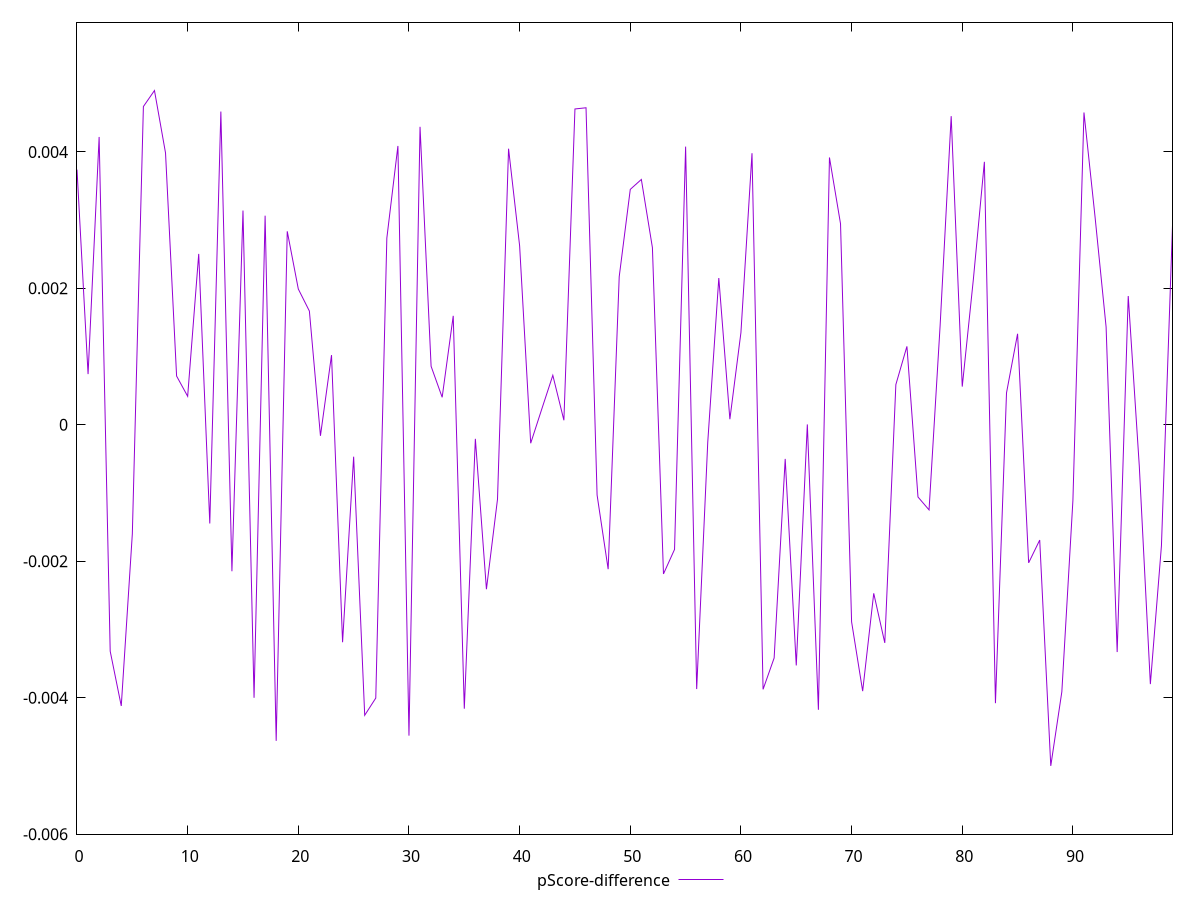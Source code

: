 reset

$pScoreDifference <<EOF
0 0.0037396552858922627
1 0.0007425866028096806
2 0.004218660708456445
3 -0.0033184873858088104
4 -0.0041205491121976134
5 -0.0015996143332628887
6 0.004664646415995566
7 0.004899195723373273
8 0.0039839745063712795
9 0.0007146308141177116
10 0.000417677581082021
11 0.002504587535807623
12 -0.0014462320527723338
13 0.004591020067086282
14 -0.002146040820959483
15 0.0031402433147320608
16 -0.004000654318632002
17 0.0030650478682573423
18 -0.004631614371279236
19 0.002835812782367997
20 0.0019900763290884305
21 0.001666999558630311
22 -0.00016168079109191158
23 0.0010215386042957686
24 -0.0031865821412336293
25 -0.000467361472103911
26 -0.004257189565034458
27 -0.004004854560549942
28 0.002736023681876587
29 0.00408692087111498
30 -0.004555600407794569
31 0.0043673361628339125
32 0.0008577652503821143
33 0.0004033671612023171
34 0.0015972196237316605
35 -0.004161086585026896
36 -0.0002051920892586767
37 -0.00240967620925181
38 -0.001091516003643822
39 0.004046717405171041
40 0.002622384993853366
41 -0.00027018578367365986
42 0.00022986808636432654
43 0.0007253553329801821
44 0.00006671586610784708
45 0.004629024434044837
46 0.004646580192632893
47 -0.0010290212386585562
48 -0.0021158438002223945
49 0.002170901474281728
50 0.0034507821112002013
51 0.003596094455842691
52 0.002596665503137474
53 -0.002185466914394807
54 -0.0018262617820186122
55 0.0040767822317642755
56 -0.0038728895905100758
57 -0.00025845352608061534
58 0.002151455064319019
59 0.00008172555185881336
60 0.0013526180835936596
61 0.00398041302455121
62 -0.0038770026791241086
63 -0.0034176797141848847
64 -0.0005000337843569791
65 -0.003526983045254839
66 0.000006031820670604482
67 -0.00417640966867755
68 0.003917673281260414
69 0.002946757392482069
70 -0.002887279829192513
71 -0.003903421600081336
72 -0.002469866472960991
73 -0.0031961667662279702
74 0.0005894614883001914
75 0.0011495060668597068
76 -0.001057968281998778
77 -0.001247205151784725
78 0.0014531123954402148
79 0.004523599498583997
80 0.0005599412003788329
81 0.002125058672504565
82 0.003854195195875265
83 -0.0040802441818417745
84 0.00046795623500212047
85 0.0013341271968863588
86 -0.0020231571572468243
87 -0.0016892145974963801
88 -0.004999083186399356
89 -0.003912501617623021
90 -0.0011100054694965777
91 0.004577353185420074
92 0.0030494363132945734
93 0.001433441937162272
94 -0.0033309317516754255
95 0.0018877066393875874
96 -0.0006072907039385012
97 -0.003800283062406984
98 -0.001773808916634867
99 0.002919749627505963
EOF

set key outside below
set xrange [0:99]
set yrange [-0.005999083186399356:0.005899195723373273]
set trange [-0.005999083186399356:0.005899195723373273]
set terminal svg size 640, 500 enhanced background rgb 'white'
set output "report_00015_2021-02-09T16-11-33.973Z/first-cpu-idle/samples/pages+cached+noadtech/pScore-difference/values.svg"

plot $pScoreDifference title "pScore-difference" with line

reset
